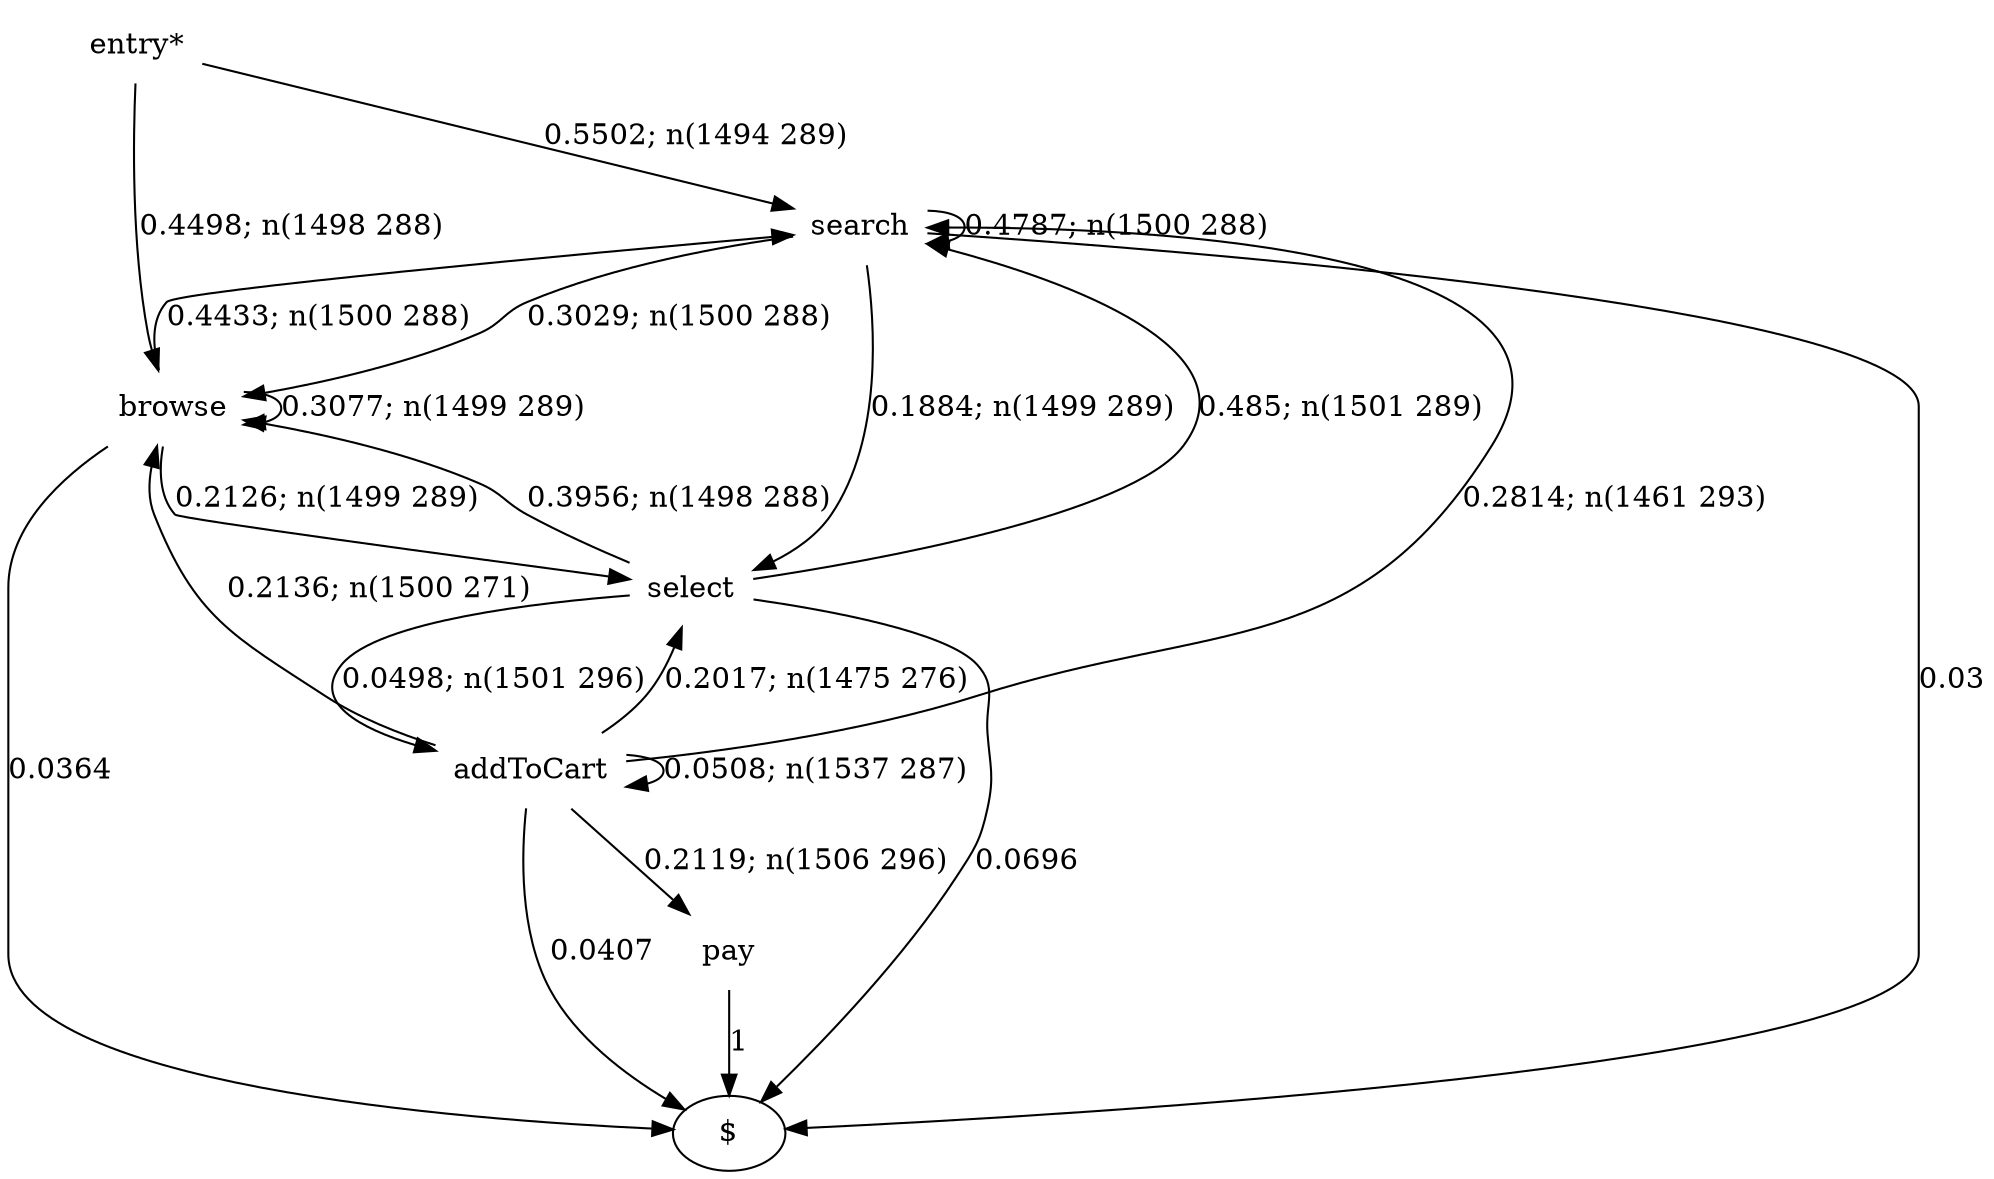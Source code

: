 digraph G {"entry*" [label="entry*",shape=none];"search" [label="search",shape=none];"browse" [label="browse",shape=none];"select" [label="select",shape=none];"addToCart" [label="addToCart",shape=none];"pay" [label="pay",shape=none];"entry*"->"search" [style=solid,label="0.5502; n(1494 289)"];"entry*"->"browse" [style=solid,label="0.4498; n(1498 288)"];"search"->"search" [style=solid,label="0.4787; n(1500 288)"];"search"->"browse" [style=solid,label="0.3029; n(1500 288)"];"search"->"select" [style=solid,label="0.1884; n(1499 289)"];"search"->"$" [style=solid,label="0.03"];"browse"->"search" [style=solid,label="0.4433; n(1500 288)"];"browse"->"browse" [style=solid,label="0.3077; n(1499 289)"];"browse"->"select" [style=solid,label="0.2126; n(1499 289)"];"browse"->"$" [style=solid,label="0.0364"];"select"->"search" [style=solid,label="0.485; n(1501 289)"];"select"->"browse" [style=solid,label="0.3956; n(1498 288)"];"select"->"addToCart" [style=solid,label="0.0498; n(1501 296)"];"select"->"$" [style=solid,label="0.0696"];"addToCart"->"search" [style=solid,label="0.2814; n(1461 293)"];"addToCart"->"browse" [style=solid,label="0.2136; n(1500 271)"];"addToCart"->"select" [style=solid,label="0.2017; n(1475 276)"];"addToCart"->"addToCart" [style=solid,label="0.0508; n(1537 287)"];"addToCart"->"pay" [style=solid,label="0.2119; n(1506 296)"];"addToCart"->"$" [style=solid,label="0.0407"];"pay"->"$" [style=solid,label="1"];}